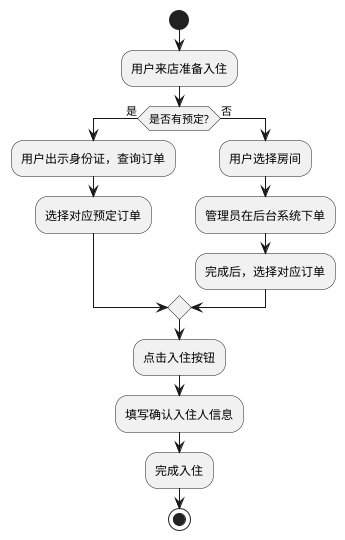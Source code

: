 @startuml
'https://plantuml.com/activity-diagram-beta

start
:用户来店准备入住;
if (是否有预定?) is (是) then
  :用户出示身份证，查询订单;
  :选择对应预定订单;
else (否)
  :用户选择房间;
  :管理员在后台系统下单;
  :完成后，选择对应订单;
endif
  :点击入住按钮;
  :填写确认入住人信息;
  :完成入住;
stop

@enduml
